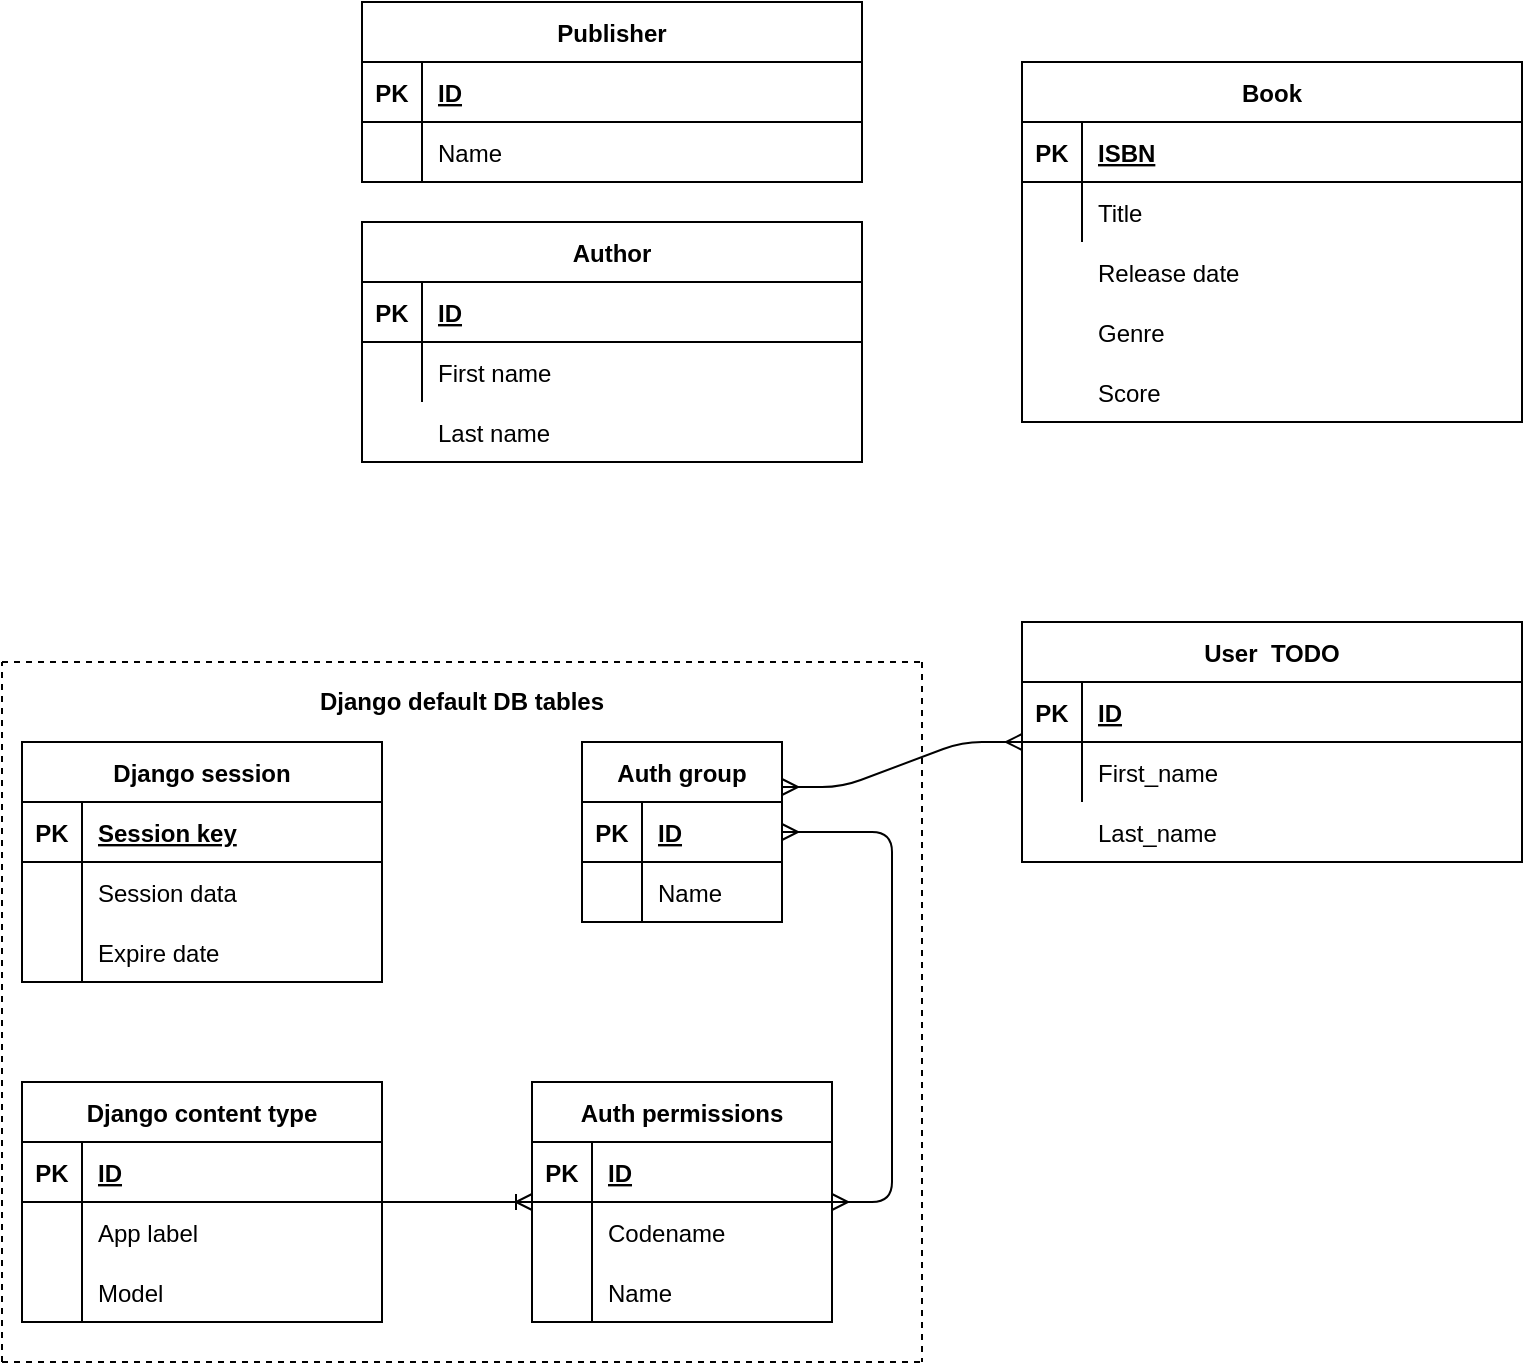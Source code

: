 <mxfile version="15.3.2" type="device"><diagram id="R2lEEEUBdFMjLlhIrx00" name="Page-1"><mxGraphModel dx="2523" dy="933" grid="1" gridSize="10" guides="1" tooltips="1" connect="1" arrows="1" fold="1" page="1" pageScale="1" pageWidth="850" pageHeight="1100" math="0" shadow="0" extFonts="Permanent Marker^https://fonts.googleapis.com/css?family=Permanent+Marker"><root><mxCell id="0"/><mxCell id="1" parent="0"/><mxCell id="V8Oykzd35FJqW3Qop1RK-12" value="Publisher" style="shape=table;startSize=30;container=1;collapsible=1;childLayout=tableLayout;fixedRows=1;rowLines=0;fontStyle=1;align=center;resizeLast=1;" parent="1" vertex="1"><mxGeometry x="40" y="40" width="250" height="90" as="geometry"/></mxCell><mxCell id="V8Oykzd35FJqW3Qop1RK-13" value="" style="shape=partialRectangle;collapsible=0;dropTarget=0;pointerEvents=0;fillColor=none;points=[[0,0.5],[1,0.5]];portConstraint=eastwest;top=0;left=0;right=0;bottom=1;" parent="V8Oykzd35FJqW3Qop1RK-12" vertex="1"><mxGeometry y="30" width="250" height="30" as="geometry"/></mxCell><mxCell id="V8Oykzd35FJqW3Qop1RK-14" value="PK" style="shape=partialRectangle;overflow=hidden;connectable=0;fillColor=none;top=0;left=0;bottom=0;right=0;fontStyle=1;" parent="V8Oykzd35FJqW3Qop1RK-13" vertex="1"><mxGeometry width="30" height="30" as="geometry"/></mxCell><mxCell id="V8Oykzd35FJqW3Qop1RK-15" value="ID" style="shape=partialRectangle;overflow=hidden;connectable=0;fillColor=none;top=0;left=0;bottom=0;right=0;align=left;spacingLeft=6;fontStyle=5;" parent="V8Oykzd35FJqW3Qop1RK-13" vertex="1"><mxGeometry x="30" width="220" height="30" as="geometry"/></mxCell><mxCell id="V8Oykzd35FJqW3Qop1RK-16" value="" style="shape=partialRectangle;collapsible=0;dropTarget=0;pointerEvents=0;fillColor=none;points=[[0,0.5],[1,0.5]];portConstraint=eastwest;top=0;left=0;right=0;bottom=0;" parent="V8Oykzd35FJqW3Qop1RK-12" vertex="1"><mxGeometry y="60" width="250" height="30" as="geometry"/></mxCell><mxCell id="V8Oykzd35FJqW3Qop1RK-17" value="" style="shape=partialRectangle;overflow=hidden;connectable=0;fillColor=none;top=0;left=0;bottom=0;right=0;" parent="V8Oykzd35FJqW3Qop1RK-16" vertex="1"><mxGeometry width="30" height="30" as="geometry"/></mxCell><mxCell id="V8Oykzd35FJqW3Qop1RK-18" value="Name" style="shape=partialRectangle;overflow=hidden;connectable=0;fillColor=none;top=0;left=0;bottom=0;right=0;align=left;spacingLeft=6;" parent="V8Oykzd35FJqW3Qop1RK-16" vertex="1"><mxGeometry x="30" width="220" height="30" as="geometry"/></mxCell><mxCell id="V8Oykzd35FJqW3Qop1RK-20" value="" style="group" parent="1" vertex="1" connectable="0"><mxGeometry x="370" y="70" width="250" height="180" as="geometry"/></mxCell><mxCell id="C-vyLk0tnHw3VtMMgP7b-23" value="Book" style="shape=table;startSize=30;container=1;collapsible=1;childLayout=tableLayout;fixedRows=1;rowLines=0;fontStyle=1;align=center;resizeLast=1;" parent="V8Oykzd35FJqW3Qop1RK-20" vertex="1"><mxGeometry width="250" height="180" as="geometry"/></mxCell><mxCell id="C-vyLk0tnHw3VtMMgP7b-24" value="" style="shape=partialRectangle;collapsible=0;dropTarget=0;pointerEvents=0;fillColor=none;points=[[0,0.5],[1,0.5]];portConstraint=eastwest;top=0;left=0;right=0;bottom=1;" parent="C-vyLk0tnHw3VtMMgP7b-23" vertex="1"><mxGeometry y="30" width="250" height="30" as="geometry"/></mxCell><mxCell id="C-vyLk0tnHw3VtMMgP7b-25" value="PK" style="shape=partialRectangle;overflow=hidden;connectable=0;fillColor=none;top=0;left=0;bottom=0;right=0;fontStyle=1;" parent="C-vyLk0tnHw3VtMMgP7b-24" vertex="1"><mxGeometry width="30" height="30" as="geometry"/></mxCell><mxCell id="C-vyLk0tnHw3VtMMgP7b-26" value="ISBN" style="shape=partialRectangle;overflow=hidden;connectable=0;fillColor=none;top=0;left=0;bottom=0;right=0;align=left;spacingLeft=6;fontStyle=5;" parent="C-vyLk0tnHw3VtMMgP7b-24" vertex="1"><mxGeometry x="30" width="220" height="30" as="geometry"/></mxCell><mxCell id="C-vyLk0tnHw3VtMMgP7b-27" value="" style="shape=partialRectangle;collapsible=0;dropTarget=0;pointerEvents=0;fillColor=none;points=[[0,0.5],[1,0.5]];portConstraint=eastwest;top=0;left=0;right=0;bottom=0;" parent="C-vyLk0tnHw3VtMMgP7b-23" vertex="1"><mxGeometry y="60" width="250" height="30" as="geometry"/></mxCell><mxCell id="C-vyLk0tnHw3VtMMgP7b-28" value="" style="shape=partialRectangle;overflow=hidden;connectable=0;fillColor=none;top=0;left=0;bottom=0;right=0;" parent="C-vyLk0tnHw3VtMMgP7b-27" vertex="1"><mxGeometry width="30" height="30" as="geometry"/></mxCell><mxCell id="C-vyLk0tnHw3VtMMgP7b-29" value="Title" style="shape=partialRectangle;overflow=hidden;connectable=0;fillColor=none;top=0;left=0;bottom=0;right=0;align=left;spacingLeft=6;" parent="C-vyLk0tnHw3VtMMgP7b-27" vertex="1"><mxGeometry x="30" width="220" height="30" as="geometry"/></mxCell><mxCell id="V8Oykzd35FJqW3Qop1RK-1" value="Release date" style="shape=partialRectangle;overflow=hidden;connectable=0;fillColor=none;top=0;left=0;bottom=0;right=0;align=left;spacingLeft=6;" parent="V8Oykzd35FJqW3Qop1RK-20" vertex="1"><mxGeometry x="30" y="90" width="220" height="30" as="geometry"/></mxCell><mxCell id="V8Oykzd35FJqW3Qop1RK-2" value="Genre" style="shape=partialRectangle;overflow=hidden;connectable=0;fillColor=none;top=0;left=0;bottom=0;right=0;align=left;spacingLeft=6;" parent="V8Oykzd35FJqW3Qop1RK-20" vertex="1"><mxGeometry x="30" y="120" width="220" height="30" as="geometry"/></mxCell><mxCell id="V8Oykzd35FJqW3Qop1RK-3" value="Score" style="shape=partialRectangle;overflow=hidden;connectable=0;fillColor=none;top=0;left=0;bottom=0;right=0;align=left;spacingLeft=6;" parent="V8Oykzd35FJqW3Qop1RK-20" vertex="1"><mxGeometry x="30" y="150" width="220" height="30" as="geometry"/></mxCell><mxCell id="V8Oykzd35FJqW3Qop1RK-21" value="" style="group" parent="1" vertex="1" connectable="0"><mxGeometry x="40" y="150" width="250" height="120" as="geometry"/></mxCell><mxCell id="V8Oykzd35FJqW3Qop1RK-5" value="Author" style="shape=table;startSize=30;container=1;collapsible=1;childLayout=tableLayout;fixedRows=1;rowLines=0;fontStyle=1;align=center;resizeLast=1;" parent="V8Oykzd35FJqW3Qop1RK-21" vertex="1"><mxGeometry width="250" height="120" as="geometry"/></mxCell><mxCell id="V8Oykzd35FJqW3Qop1RK-6" value="" style="shape=partialRectangle;collapsible=0;dropTarget=0;pointerEvents=0;fillColor=none;points=[[0,0.5],[1,0.5]];portConstraint=eastwest;top=0;left=0;right=0;bottom=1;" parent="V8Oykzd35FJqW3Qop1RK-5" vertex="1"><mxGeometry y="30" width="250" height="30" as="geometry"/></mxCell><mxCell id="V8Oykzd35FJqW3Qop1RK-7" value="PK" style="shape=partialRectangle;overflow=hidden;connectable=0;fillColor=none;top=0;left=0;bottom=0;right=0;fontStyle=1;" parent="V8Oykzd35FJqW3Qop1RK-6" vertex="1"><mxGeometry width="30" height="30" as="geometry"/></mxCell><mxCell id="V8Oykzd35FJqW3Qop1RK-8" value="ID" style="shape=partialRectangle;overflow=hidden;connectable=0;fillColor=none;top=0;left=0;bottom=0;right=0;align=left;spacingLeft=6;fontStyle=5;" parent="V8Oykzd35FJqW3Qop1RK-6" vertex="1"><mxGeometry x="30" width="220" height="30" as="geometry"/></mxCell><mxCell id="V8Oykzd35FJqW3Qop1RK-9" value="" style="shape=partialRectangle;collapsible=0;dropTarget=0;pointerEvents=0;fillColor=none;points=[[0,0.5],[1,0.5]];portConstraint=eastwest;top=0;left=0;right=0;bottom=0;" parent="V8Oykzd35FJqW3Qop1RK-5" vertex="1"><mxGeometry y="60" width="250" height="30" as="geometry"/></mxCell><mxCell id="V8Oykzd35FJqW3Qop1RK-10" value="" style="shape=partialRectangle;overflow=hidden;connectable=0;fillColor=none;top=0;left=0;bottom=0;right=0;" parent="V8Oykzd35FJqW3Qop1RK-9" vertex="1"><mxGeometry width="30" height="30" as="geometry"/></mxCell><mxCell id="V8Oykzd35FJqW3Qop1RK-11" value="First name" style="shape=partialRectangle;overflow=hidden;connectable=0;fillColor=none;top=0;left=0;bottom=0;right=0;align=left;spacingLeft=6;" parent="V8Oykzd35FJqW3Qop1RK-9" vertex="1"><mxGeometry x="30" width="220" height="30" as="geometry"/></mxCell><mxCell id="V8Oykzd35FJqW3Qop1RK-19" value="Last name" style="shape=partialRectangle;overflow=hidden;connectable=0;fillColor=none;top=0;left=0;bottom=0;right=0;align=left;spacingLeft=6;" parent="V8Oykzd35FJqW3Qop1RK-21" vertex="1"><mxGeometry x="30" y="90" width="220" height="30" as="geometry"/></mxCell><mxCell id="Apy66p_QesDcBcl1Cka--1" value="" style="group" vertex="1" connectable="0" parent="1"><mxGeometry x="370" y="350" width="250" height="120" as="geometry"/></mxCell><mxCell id="Apy66p_QesDcBcl1Cka--2" value="User  TODO" style="shape=table;startSize=30;container=1;collapsible=1;childLayout=tableLayout;fixedRows=1;rowLines=0;fontStyle=1;align=center;resizeLast=1;" vertex="1" parent="Apy66p_QesDcBcl1Cka--1"><mxGeometry width="250" height="120" as="geometry"/></mxCell><mxCell id="Apy66p_QesDcBcl1Cka--3" value="" style="shape=partialRectangle;collapsible=0;dropTarget=0;pointerEvents=0;fillColor=none;points=[[0,0.5],[1,0.5]];portConstraint=eastwest;top=0;left=0;right=0;bottom=1;" vertex="1" parent="Apy66p_QesDcBcl1Cka--2"><mxGeometry y="30" width="250" height="30" as="geometry"/></mxCell><mxCell id="Apy66p_QesDcBcl1Cka--4" value="PK" style="shape=partialRectangle;overflow=hidden;connectable=0;fillColor=none;top=0;left=0;bottom=0;right=0;fontStyle=1;" vertex="1" parent="Apy66p_QesDcBcl1Cka--3"><mxGeometry width="30" height="30" as="geometry"/></mxCell><mxCell id="Apy66p_QesDcBcl1Cka--5" value="ID" style="shape=partialRectangle;overflow=hidden;connectable=0;fillColor=none;top=0;left=0;bottom=0;right=0;align=left;spacingLeft=6;fontStyle=5;" vertex="1" parent="Apy66p_QesDcBcl1Cka--3"><mxGeometry x="30" width="220" height="30" as="geometry"/></mxCell><mxCell id="Apy66p_QesDcBcl1Cka--6" value="" style="shape=partialRectangle;collapsible=0;dropTarget=0;pointerEvents=0;fillColor=none;points=[[0,0.5],[1,0.5]];portConstraint=eastwest;top=0;left=0;right=0;bottom=0;" vertex="1" parent="Apy66p_QesDcBcl1Cka--2"><mxGeometry y="60" width="250" height="30" as="geometry"/></mxCell><mxCell id="Apy66p_QesDcBcl1Cka--7" value="" style="shape=partialRectangle;overflow=hidden;connectable=0;fillColor=none;top=0;left=0;bottom=0;right=0;" vertex="1" parent="Apy66p_QesDcBcl1Cka--6"><mxGeometry width="30" height="30" as="geometry"/></mxCell><mxCell id="Apy66p_QesDcBcl1Cka--8" value="First_name" style="shape=partialRectangle;overflow=hidden;connectable=0;fillColor=none;top=0;left=0;bottom=0;right=0;align=left;spacingLeft=6;" vertex="1" parent="Apy66p_QesDcBcl1Cka--6"><mxGeometry x="30" width="220" height="30" as="geometry"/></mxCell><mxCell id="Apy66p_QesDcBcl1Cka--9" value="Last_name" style="shape=partialRectangle;overflow=hidden;connectable=0;fillColor=none;top=0;left=0;bottom=0;right=0;align=left;spacingLeft=6;" vertex="1" parent="Apy66p_QesDcBcl1Cka--1"><mxGeometry x="30" y="90" width="220" height="30" as="geometry"/></mxCell><mxCell id="Apy66p_QesDcBcl1Cka--10" value="" style="group" vertex="1" connectable="0" parent="1"><mxGeometry x="150" y="410" width="100" height="90" as="geometry"/></mxCell><mxCell id="Apy66p_QesDcBcl1Cka--11" value="Auth group" style="shape=table;startSize=30;container=1;collapsible=1;childLayout=tableLayout;fixedRows=1;rowLines=0;fontStyle=1;align=center;resizeLast=1;" vertex="1" parent="Apy66p_QesDcBcl1Cka--10"><mxGeometry width="100" height="90" as="geometry"/></mxCell><mxCell id="Apy66p_QesDcBcl1Cka--12" value="" style="shape=partialRectangle;collapsible=0;dropTarget=0;pointerEvents=0;fillColor=none;points=[[0,0.5],[1,0.5]];portConstraint=eastwest;top=0;left=0;right=0;bottom=1;" vertex="1" parent="Apy66p_QesDcBcl1Cka--11"><mxGeometry y="30" width="100" height="30" as="geometry"/></mxCell><mxCell id="Apy66p_QesDcBcl1Cka--13" value="PK" style="shape=partialRectangle;overflow=hidden;connectable=0;fillColor=none;top=0;left=0;bottom=0;right=0;fontStyle=1;" vertex="1" parent="Apy66p_QesDcBcl1Cka--12"><mxGeometry width="30" height="30" as="geometry"><mxRectangle width="30" height="30" as="alternateBounds"/></mxGeometry></mxCell><mxCell id="Apy66p_QesDcBcl1Cka--14" value="ID" style="shape=partialRectangle;overflow=hidden;connectable=0;fillColor=none;top=0;left=0;bottom=0;right=0;align=left;spacingLeft=6;fontStyle=5;" vertex="1" parent="Apy66p_QesDcBcl1Cka--12"><mxGeometry x="30" width="70" height="30" as="geometry"><mxRectangle width="70" height="30" as="alternateBounds"/></mxGeometry></mxCell><mxCell id="Apy66p_QesDcBcl1Cka--15" value="" style="shape=partialRectangle;collapsible=0;dropTarget=0;pointerEvents=0;fillColor=none;points=[[0,0.5],[1,0.5]];portConstraint=eastwest;top=0;left=0;right=0;bottom=0;" vertex="1" parent="Apy66p_QesDcBcl1Cka--11"><mxGeometry y="60" width="100" height="30" as="geometry"/></mxCell><mxCell id="Apy66p_QesDcBcl1Cka--16" value="" style="shape=partialRectangle;overflow=hidden;connectable=0;fillColor=none;top=0;left=0;bottom=0;right=0;" vertex="1" parent="Apy66p_QesDcBcl1Cka--15"><mxGeometry width="30" height="30" as="geometry"><mxRectangle width="30" height="30" as="alternateBounds"/></mxGeometry></mxCell><mxCell id="Apy66p_QesDcBcl1Cka--17" value="Name" style="shape=partialRectangle;overflow=hidden;connectable=0;fillColor=none;top=0;left=0;bottom=0;right=0;align=left;spacingLeft=6;" vertex="1" parent="Apy66p_QesDcBcl1Cka--15"><mxGeometry x="30" width="70" height="30" as="geometry"><mxRectangle width="70" height="30" as="alternateBounds"/></mxGeometry></mxCell><mxCell id="Apy66p_QesDcBcl1Cka--51" value="Auth permissions" style="shape=table;startSize=30;container=1;collapsible=1;childLayout=tableLayout;fixedRows=1;rowLines=0;fontStyle=1;align=center;resizeLast=1;" vertex="1" parent="1"><mxGeometry x="125" y="580" width="150" height="120" as="geometry"/></mxCell><mxCell id="Apy66p_QesDcBcl1Cka--52" value="" style="shape=partialRectangle;collapsible=0;dropTarget=0;pointerEvents=0;fillColor=none;top=0;left=0;bottom=1;right=0;points=[[0,0.5],[1,0.5]];portConstraint=eastwest;" vertex="1" parent="Apy66p_QesDcBcl1Cka--51"><mxGeometry y="30" width="150" height="30" as="geometry"/></mxCell><mxCell id="Apy66p_QesDcBcl1Cka--53" value="PK" style="shape=partialRectangle;connectable=0;fillColor=none;top=0;left=0;bottom=0;right=0;fontStyle=1;overflow=hidden;" vertex="1" parent="Apy66p_QesDcBcl1Cka--52"><mxGeometry width="30" height="30" as="geometry"><mxRectangle width="30" height="30" as="alternateBounds"/></mxGeometry></mxCell><mxCell id="Apy66p_QesDcBcl1Cka--54" value="ID" style="shape=partialRectangle;connectable=0;fillColor=none;top=0;left=0;bottom=0;right=0;align=left;spacingLeft=6;fontStyle=5;overflow=hidden;" vertex="1" parent="Apy66p_QesDcBcl1Cka--52"><mxGeometry x="30" width="120" height="30" as="geometry"><mxRectangle width="120" height="30" as="alternateBounds"/></mxGeometry></mxCell><mxCell id="Apy66p_QesDcBcl1Cka--58" value="" style="shape=partialRectangle;collapsible=0;dropTarget=0;pointerEvents=0;fillColor=none;top=0;left=0;bottom=0;right=0;points=[[0,0.5],[1,0.5]];portConstraint=eastwest;" vertex="1" parent="Apy66p_QesDcBcl1Cka--51"><mxGeometry y="60" width="150" height="30" as="geometry"/></mxCell><mxCell id="Apy66p_QesDcBcl1Cka--59" value="" style="shape=partialRectangle;connectable=0;fillColor=none;top=0;left=0;bottom=0;right=0;editable=1;overflow=hidden;" vertex="1" parent="Apy66p_QesDcBcl1Cka--58"><mxGeometry width="30" height="30" as="geometry"><mxRectangle width="30" height="30" as="alternateBounds"/></mxGeometry></mxCell><mxCell id="Apy66p_QesDcBcl1Cka--60" value="Codename" style="shape=partialRectangle;connectable=0;fillColor=none;top=0;left=0;bottom=0;right=0;align=left;spacingLeft=6;overflow=hidden;" vertex="1" parent="Apy66p_QesDcBcl1Cka--58"><mxGeometry x="30" width="120" height="30" as="geometry"><mxRectangle width="120" height="30" as="alternateBounds"/></mxGeometry></mxCell><mxCell id="Apy66p_QesDcBcl1Cka--61" value="" style="shape=partialRectangle;collapsible=0;dropTarget=0;pointerEvents=0;fillColor=none;top=0;left=0;bottom=0;right=0;points=[[0,0.5],[1,0.5]];portConstraint=eastwest;" vertex="1" parent="Apy66p_QesDcBcl1Cka--51"><mxGeometry y="90" width="150" height="30" as="geometry"/></mxCell><mxCell id="Apy66p_QesDcBcl1Cka--62" value="" style="shape=partialRectangle;connectable=0;fillColor=none;top=0;left=0;bottom=0;right=0;editable=1;overflow=hidden;" vertex="1" parent="Apy66p_QesDcBcl1Cka--61"><mxGeometry width="30" height="30" as="geometry"><mxRectangle width="30" height="30" as="alternateBounds"/></mxGeometry></mxCell><mxCell id="Apy66p_QesDcBcl1Cka--63" value="Name" style="shape=partialRectangle;connectable=0;fillColor=none;top=0;left=0;bottom=0;right=0;align=left;spacingLeft=6;overflow=hidden;" vertex="1" parent="Apy66p_QesDcBcl1Cka--61"><mxGeometry x="30" width="120" height="30" as="geometry"><mxRectangle width="120" height="30" as="alternateBounds"/></mxGeometry></mxCell><mxCell id="Apy66p_QesDcBcl1Cka--64" value="Django content type" style="shape=table;startSize=30;container=1;collapsible=1;childLayout=tableLayout;fixedRows=1;rowLines=0;fontStyle=1;align=center;resizeLast=1;" vertex="1" parent="1"><mxGeometry x="-130" y="580" width="180" height="120" as="geometry"/></mxCell><mxCell id="Apy66p_QesDcBcl1Cka--65" value="" style="shape=partialRectangle;collapsible=0;dropTarget=0;pointerEvents=0;fillColor=none;top=0;left=0;bottom=1;right=0;points=[[0,0.5],[1,0.5]];portConstraint=eastwest;" vertex="1" parent="Apy66p_QesDcBcl1Cka--64"><mxGeometry y="30" width="180" height="30" as="geometry"/></mxCell><mxCell id="Apy66p_QesDcBcl1Cka--66" value="PK" style="shape=partialRectangle;connectable=0;fillColor=none;top=0;left=0;bottom=0;right=0;fontStyle=1;overflow=hidden;" vertex="1" parent="Apy66p_QesDcBcl1Cka--65"><mxGeometry width="30" height="30" as="geometry"><mxRectangle width="30" height="30" as="alternateBounds"/></mxGeometry></mxCell><mxCell id="Apy66p_QesDcBcl1Cka--67" value="ID" style="shape=partialRectangle;connectable=0;fillColor=none;top=0;left=0;bottom=0;right=0;align=left;spacingLeft=6;fontStyle=5;overflow=hidden;" vertex="1" parent="Apy66p_QesDcBcl1Cka--65"><mxGeometry x="30" width="150" height="30" as="geometry"><mxRectangle width="150" height="30" as="alternateBounds"/></mxGeometry></mxCell><mxCell id="Apy66p_QesDcBcl1Cka--68" value="" style="shape=partialRectangle;collapsible=0;dropTarget=0;pointerEvents=0;fillColor=none;top=0;left=0;bottom=0;right=0;points=[[0,0.5],[1,0.5]];portConstraint=eastwest;" vertex="1" parent="Apy66p_QesDcBcl1Cka--64"><mxGeometry y="60" width="180" height="30" as="geometry"/></mxCell><mxCell id="Apy66p_QesDcBcl1Cka--69" value="" style="shape=partialRectangle;connectable=0;fillColor=none;top=0;left=0;bottom=0;right=0;editable=1;overflow=hidden;" vertex="1" parent="Apy66p_QesDcBcl1Cka--68"><mxGeometry width="30" height="30" as="geometry"><mxRectangle width="30" height="30" as="alternateBounds"/></mxGeometry></mxCell><mxCell id="Apy66p_QesDcBcl1Cka--70" value="App label" style="shape=partialRectangle;connectable=0;fillColor=none;top=0;left=0;bottom=0;right=0;align=left;spacingLeft=6;overflow=hidden;" vertex="1" parent="Apy66p_QesDcBcl1Cka--68"><mxGeometry x="30" width="150" height="30" as="geometry"><mxRectangle width="150" height="30" as="alternateBounds"/></mxGeometry></mxCell><mxCell id="Apy66p_QesDcBcl1Cka--71" value="" style="shape=partialRectangle;collapsible=0;dropTarget=0;pointerEvents=0;fillColor=none;top=0;left=0;bottom=0;right=0;points=[[0,0.5],[1,0.5]];portConstraint=eastwest;" vertex="1" parent="Apy66p_QesDcBcl1Cka--64"><mxGeometry y="90" width="180" height="30" as="geometry"/></mxCell><mxCell id="Apy66p_QesDcBcl1Cka--72" value="" style="shape=partialRectangle;connectable=0;fillColor=none;top=0;left=0;bottom=0;right=0;editable=1;overflow=hidden;" vertex="1" parent="Apy66p_QesDcBcl1Cka--71"><mxGeometry width="30" height="30" as="geometry"><mxRectangle width="30" height="30" as="alternateBounds"/></mxGeometry></mxCell><mxCell id="Apy66p_QesDcBcl1Cka--73" value="Model" style="shape=partialRectangle;connectable=0;fillColor=none;top=0;left=0;bottom=0;right=0;align=left;spacingLeft=6;overflow=hidden;" vertex="1" parent="Apy66p_QesDcBcl1Cka--71"><mxGeometry x="30" width="150" height="30" as="geometry"><mxRectangle width="150" height="30" as="alternateBounds"/></mxGeometry></mxCell><mxCell id="Apy66p_QesDcBcl1Cka--77" value="Django session" style="shape=table;startSize=30;container=1;collapsible=1;childLayout=tableLayout;fixedRows=1;rowLines=0;fontStyle=1;align=center;resizeLast=1;" vertex="1" parent="1"><mxGeometry x="-130" y="410" width="180" height="120" as="geometry"/></mxCell><mxCell id="Apy66p_QesDcBcl1Cka--78" value="" style="shape=partialRectangle;collapsible=0;dropTarget=0;pointerEvents=0;fillColor=none;top=0;left=0;bottom=1;right=0;points=[[0,0.5],[1,0.5]];portConstraint=eastwest;" vertex="1" parent="Apy66p_QesDcBcl1Cka--77"><mxGeometry y="30" width="180" height="30" as="geometry"/></mxCell><mxCell id="Apy66p_QesDcBcl1Cka--79" value="PK" style="shape=partialRectangle;connectable=0;fillColor=none;top=0;left=0;bottom=0;right=0;fontStyle=1;overflow=hidden;" vertex="1" parent="Apy66p_QesDcBcl1Cka--78"><mxGeometry width="30" height="30" as="geometry"><mxRectangle width="30" height="30" as="alternateBounds"/></mxGeometry></mxCell><mxCell id="Apy66p_QesDcBcl1Cka--80" value="Session key" style="shape=partialRectangle;connectable=0;fillColor=none;top=0;left=0;bottom=0;right=0;align=left;spacingLeft=6;fontStyle=5;overflow=hidden;" vertex="1" parent="Apy66p_QesDcBcl1Cka--78"><mxGeometry x="30" width="150" height="30" as="geometry"><mxRectangle width="150" height="30" as="alternateBounds"/></mxGeometry></mxCell><mxCell id="Apy66p_QesDcBcl1Cka--81" value="" style="shape=partialRectangle;collapsible=0;dropTarget=0;pointerEvents=0;fillColor=none;top=0;left=0;bottom=0;right=0;points=[[0,0.5],[1,0.5]];portConstraint=eastwest;" vertex="1" parent="Apy66p_QesDcBcl1Cka--77"><mxGeometry y="60" width="180" height="30" as="geometry"/></mxCell><mxCell id="Apy66p_QesDcBcl1Cka--82" value="" style="shape=partialRectangle;connectable=0;fillColor=none;top=0;left=0;bottom=0;right=0;editable=1;overflow=hidden;" vertex="1" parent="Apy66p_QesDcBcl1Cka--81"><mxGeometry width="30" height="30" as="geometry"><mxRectangle width="30" height="30" as="alternateBounds"/></mxGeometry></mxCell><mxCell id="Apy66p_QesDcBcl1Cka--83" value="Session data" style="shape=partialRectangle;connectable=0;fillColor=none;top=0;left=0;bottom=0;right=0;align=left;spacingLeft=6;overflow=hidden;" vertex="1" parent="Apy66p_QesDcBcl1Cka--81"><mxGeometry x="30" width="150" height="30" as="geometry"><mxRectangle width="150" height="30" as="alternateBounds"/></mxGeometry></mxCell><mxCell id="Apy66p_QesDcBcl1Cka--84" value="" style="shape=partialRectangle;collapsible=0;dropTarget=0;pointerEvents=0;fillColor=none;top=0;left=0;bottom=0;right=0;points=[[0,0.5],[1,0.5]];portConstraint=eastwest;" vertex="1" parent="Apy66p_QesDcBcl1Cka--77"><mxGeometry y="90" width="180" height="30" as="geometry"/></mxCell><mxCell id="Apy66p_QesDcBcl1Cka--85" value="" style="shape=partialRectangle;connectable=0;fillColor=none;top=0;left=0;bottom=0;right=0;editable=1;overflow=hidden;" vertex="1" parent="Apy66p_QesDcBcl1Cka--84"><mxGeometry width="30" height="30" as="geometry"><mxRectangle width="30" height="30" as="alternateBounds"/></mxGeometry></mxCell><mxCell id="Apy66p_QesDcBcl1Cka--86" value="Expire date" style="shape=partialRectangle;connectable=0;fillColor=none;top=0;left=0;bottom=0;right=0;align=left;spacingLeft=6;overflow=hidden;" vertex="1" parent="Apy66p_QesDcBcl1Cka--84"><mxGeometry x="30" width="150" height="30" as="geometry"><mxRectangle width="150" height="30" as="alternateBounds"/></mxGeometry></mxCell><mxCell id="Apy66p_QesDcBcl1Cka--93" value="" style="edgeStyle=entityRelationEdgeStyle;fontSize=12;html=1;endArrow=ERmany;startArrow=ERmany;" edge="1" parent="1" source="Apy66p_QesDcBcl1Cka--51" target="Apy66p_QesDcBcl1Cka--11"><mxGeometry width="100" height="100" relative="1" as="geometry"><mxPoint x="300" y="530" as="sourcePoint"/><mxPoint x="400" y="430" as="targetPoint"/></mxGeometry></mxCell><mxCell id="Apy66p_QesDcBcl1Cka--94" value="" style="edgeStyle=entityRelationEdgeStyle;fontSize=12;html=1;endArrow=ERmany;startArrow=ERmany;exitX=1;exitY=0.25;exitDx=0;exitDy=0;" edge="1" parent="1" source="Apy66p_QesDcBcl1Cka--11" target="Apy66p_QesDcBcl1Cka--2"><mxGeometry width="100" height="100" relative="1" as="geometry"><mxPoint x="285" y="650" as="sourcePoint"/><mxPoint x="260" y="465" as="targetPoint"/></mxGeometry></mxCell><mxCell id="Apy66p_QesDcBcl1Cka--96" value="" style="edgeStyle=entityRelationEdgeStyle;fontSize=12;html=1;endArrow=ERoneToMany;" edge="1" parent="1" source="Apy66p_QesDcBcl1Cka--64" target="Apy66p_QesDcBcl1Cka--51"><mxGeometry width="100" height="100" relative="1" as="geometry"><mxPoint x="300" y="530" as="sourcePoint"/><mxPoint x="400" y="430" as="targetPoint"/></mxGeometry></mxCell><mxCell id="Apy66p_QesDcBcl1Cka--101" value="" style="group" vertex="1" connectable="0" parent="1"><mxGeometry x="-140" y="370" width="460" height="350" as="geometry"/></mxCell><mxCell id="Apy66p_QesDcBcl1Cka--97" value="" style="endArrow=none;dashed=1;html=1;" edge="1" parent="Apy66p_QesDcBcl1Cka--101"><mxGeometry width="50" height="50" relative="1" as="geometry"><mxPoint y="350" as="sourcePoint"/><mxPoint x="460" y="350" as="targetPoint"/></mxGeometry></mxCell><mxCell id="Apy66p_QesDcBcl1Cka--98" value="" style="endArrow=none;dashed=1;html=1;" edge="1" parent="Apy66p_QesDcBcl1Cka--101"><mxGeometry width="50" height="50" relative="1" as="geometry"><mxPoint x="460" as="sourcePoint"/><mxPoint x="460" y="350" as="targetPoint"/></mxGeometry></mxCell><mxCell id="Apy66p_QesDcBcl1Cka--99" value="" style="endArrow=none;dashed=1;html=1;" edge="1" parent="Apy66p_QesDcBcl1Cka--101"><mxGeometry width="50" height="50" relative="1" as="geometry"><mxPoint as="sourcePoint"/><mxPoint x="460" as="targetPoint"/></mxGeometry></mxCell><mxCell id="Apy66p_QesDcBcl1Cka--100" value="" style="endArrow=none;dashed=1;html=1;" edge="1" parent="Apy66p_QesDcBcl1Cka--101"><mxGeometry width="50" height="50" relative="1" as="geometry"><mxPoint y="350" as="sourcePoint"/><mxPoint as="targetPoint"/></mxGeometry></mxCell><mxCell id="Apy66p_QesDcBcl1Cka--103" value="&lt;b&gt;Django default DB tables&lt;/b&gt;" style="text;html=1;strokeColor=none;fillColor=none;align=center;verticalAlign=middle;whiteSpace=wrap;rounded=0;" vertex="1" parent="Apy66p_QesDcBcl1Cka--101"><mxGeometry x="145" y="10" width="170" height="20" as="geometry"/></mxCell></root></mxGraphModel></diagram></mxfile>